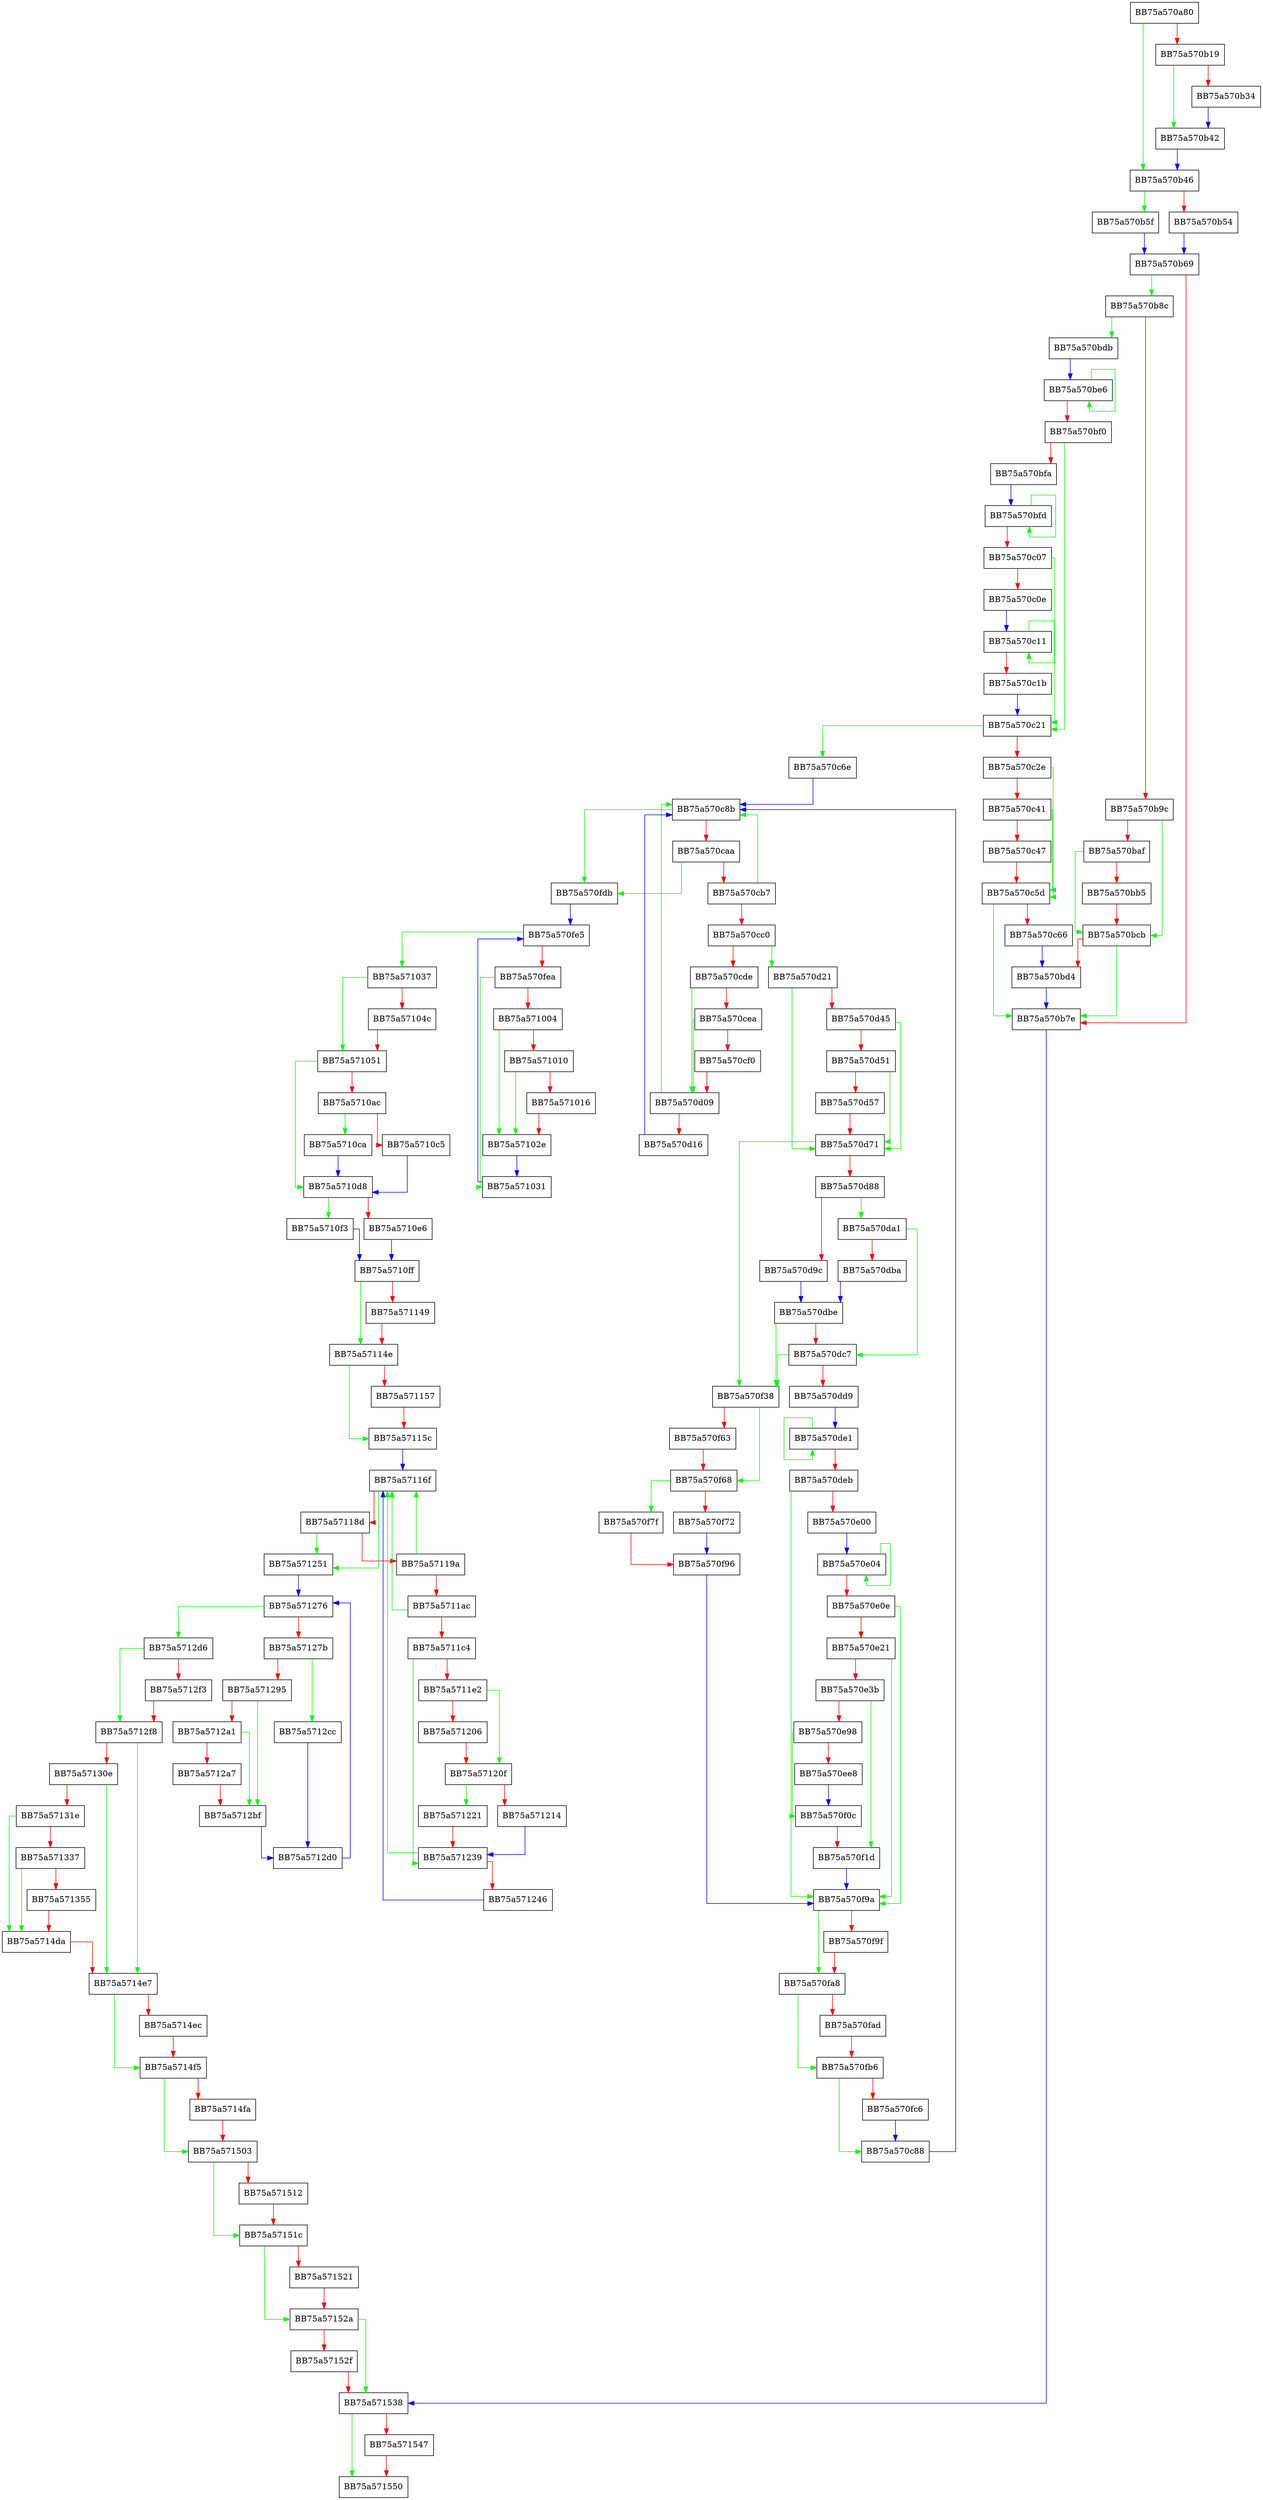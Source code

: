 digraph CleanupLeakedKslInstalls {
  node [shape="box"];
  graph [splines=ortho];
  BB75a570a80 -> BB75a570b46 [color="green"];
  BB75a570a80 -> BB75a570b19 [color="red"];
  BB75a570b19 -> BB75a570b42 [color="green"];
  BB75a570b19 -> BB75a570b34 [color="red"];
  BB75a570b34 -> BB75a570b42 [color="blue"];
  BB75a570b42 -> BB75a570b46 [color="blue"];
  BB75a570b46 -> BB75a570b5f [color="green"];
  BB75a570b46 -> BB75a570b54 [color="red"];
  BB75a570b54 -> BB75a570b69 [color="blue"];
  BB75a570b5f -> BB75a570b69 [color="blue"];
  BB75a570b69 -> BB75a570b8c [color="green"];
  BB75a570b69 -> BB75a570b7e [color="red"];
  BB75a570b7e -> BB75a571538 [color="blue"];
  BB75a570b8c -> BB75a570bdb [color="green"];
  BB75a570b8c -> BB75a570b9c [color="red"];
  BB75a570b9c -> BB75a570bcb [color="green"];
  BB75a570b9c -> BB75a570baf [color="red"];
  BB75a570baf -> BB75a570bcb [color="green"];
  BB75a570baf -> BB75a570bb5 [color="red"];
  BB75a570bb5 -> BB75a570bcb [color="red"];
  BB75a570bcb -> BB75a570b7e [color="green"];
  BB75a570bcb -> BB75a570bd4 [color="red"];
  BB75a570bd4 -> BB75a570b7e [color="blue"];
  BB75a570bdb -> BB75a570be6 [color="blue"];
  BB75a570be6 -> BB75a570be6 [color="green"];
  BB75a570be6 -> BB75a570bf0 [color="red"];
  BB75a570bf0 -> BB75a570c21 [color="green"];
  BB75a570bf0 -> BB75a570bfa [color="red"];
  BB75a570bfa -> BB75a570bfd [color="blue"];
  BB75a570bfd -> BB75a570bfd [color="green"];
  BB75a570bfd -> BB75a570c07 [color="red"];
  BB75a570c07 -> BB75a570c21 [color="green"];
  BB75a570c07 -> BB75a570c0e [color="red"];
  BB75a570c0e -> BB75a570c11 [color="blue"];
  BB75a570c11 -> BB75a570c11 [color="green"];
  BB75a570c11 -> BB75a570c1b [color="red"];
  BB75a570c1b -> BB75a570c21 [color="blue"];
  BB75a570c21 -> BB75a570c6e [color="green"];
  BB75a570c21 -> BB75a570c2e [color="red"];
  BB75a570c2e -> BB75a570c5d [color="green"];
  BB75a570c2e -> BB75a570c41 [color="red"];
  BB75a570c41 -> BB75a570c5d [color="green"];
  BB75a570c41 -> BB75a570c47 [color="red"];
  BB75a570c47 -> BB75a570c5d [color="red"];
  BB75a570c5d -> BB75a570b7e [color="green"];
  BB75a570c5d -> BB75a570c66 [color="red"];
  BB75a570c66 -> BB75a570bd4 [color="blue"];
  BB75a570c6e -> BB75a570c8b [color="blue"];
  BB75a570c88 -> BB75a570c8b [color="blue"];
  BB75a570c8b -> BB75a570fdb [color="green"];
  BB75a570c8b -> BB75a570caa [color="red"];
  BB75a570caa -> BB75a570fdb [color="green"];
  BB75a570caa -> BB75a570cb7 [color="red"];
  BB75a570cb7 -> BB75a570c8b [color="green"];
  BB75a570cb7 -> BB75a570cc0 [color="red"];
  BB75a570cc0 -> BB75a570d21 [color="green"];
  BB75a570cc0 -> BB75a570cde [color="red"];
  BB75a570cde -> BB75a570d09 [color="green"];
  BB75a570cde -> BB75a570cea [color="red"];
  BB75a570cea -> BB75a570d09 [color="green"];
  BB75a570cea -> BB75a570cf0 [color="red"];
  BB75a570cf0 -> BB75a570d09 [color="red"];
  BB75a570d09 -> BB75a570c8b [color="green"];
  BB75a570d09 -> BB75a570d16 [color="red"];
  BB75a570d16 -> BB75a570c8b [color="blue"];
  BB75a570d21 -> BB75a570d71 [color="green"];
  BB75a570d21 -> BB75a570d45 [color="red"];
  BB75a570d45 -> BB75a570d71 [color="green"];
  BB75a570d45 -> BB75a570d51 [color="red"];
  BB75a570d51 -> BB75a570d71 [color="green"];
  BB75a570d51 -> BB75a570d57 [color="red"];
  BB75a570d57 -> BB75a570d71 [color="red"];
  BB75a570d71 -> BB75a570f38 [color="green"];
  BB75a570d71 -> BB75a570d88 [color="red"];
  BB75a570d88 -> BB75a570da1 [color="green"];
  BB75a570d88 -> BB75a570d9c [color="red"];
  BB75a570d9c -> BB75a570dbe [color="blue"];
  BB75a570da1 -> BB75a570dc7 [color="green"];
  BB75a570da1 -> BB75a570dba [color="red"];
  BB75a570dba -> BB75a570dbe [color="blue"];
  BB75a570dbe -> BB75a570f38 [color="green"];
  BB75a570dbe -> BB75a570dc7 [color="red"];
  BB75a570dc7 -> BB75a570f38 [color="green"];
  BB75a570dc7 -> BB75a570dd9 [color="red"];
  BB75a570dd9 -> BB75a570de1 [color="blue"];
  BB75a570de1 -> BB75a570de1 [color="green"];
  BB75a570de1 -> BB75a570deb [color="red"];
  BB75a570deb -> BB75a570f9a [color="green"];
  BB75a570deb -> BB75a570e00 [color="red"];
  BB75a570e00 -> BB75a570e04 [color="blue"];
  BB75a570e04 -> BB75a570e04 [color="green"];
  BB75a570e04 -> BB75a570e0e [color="red"];
  BB75a570e0e -> BB75a570f9a [color="green"];
  BB75a570e0e -> BB75a570e21 [color="red"];
  BB75a570e21 -> BB75a570f9a [color="green"];
  BB75a570e21 -> BB75a570e3b [color="red"];
  BB75a570e3b -> BB75a570f1d [color="green"];
  BB75a570e3b -> BB75a570e98 [color="red"];
  BB75a570e98 -> BB75a570f0c [color="green"];
  BB75a570e98 -> BB75a570ee8 [color="red"];
  BB75a570ee8 -> BB75a570f0c [color="blue"];
  BB75a570f0c -> BB75a570f1d [color="red"];
  BB75a570f1d -> BB75a570f9a [color="blue"];
  BB75a570f38 -> BB75a570f68 [color="green"];
  BB75a570f38 -> BB75a570f63 [color="red"];
  BB75a570f63 -> BB75a570f68 [color="red"];
  BB75a570f68 -> BB75a570f7f [color="green"];
  BB75a570f68 -> BB75a570f72 [color="red"];
  BB75a570f72 -> BB75a570f96 [color="blue"];
  BB75a570f7f -> BB75a570f96 [color="red"];
  BB75a570f96 -> BB75a570f9a [color="blue"];
  BB75a570f9a -> BB75a570fa8 [color="green"];
  BB75a570f9a -> BB75a570f9f [color="red"];
  BB75a570f9f -> BB75a570fa8 [color="red"];
  BB75a570fa8 -> BB75a570fb6 [color="green"];
  BB75a570fa8 -> BB75a570fad [color="red"];
  BB75a570fad -> BB75a570fb6 [color="red"];
  BB75a570fb6 -> BB75a570c88 [color="green"];
  BB75a570fb6 -> BB75a570fc6 [color="red"];
  BB75a570fc6 -> BB75a570c88 [color="blue"];
  BB75a570fdb -> BB75a570fe5 [color="blue"];
  BB75a570fe5 -> BB75a571037 [color="green"];
  BB75a570fe5 -> BB75a570fea [color="red"];
  BB75a570fea -> BB75a571031 [color="green"];
  BB75a570fea -> BB75a571004 [color="red"];
  BB75a571004 -> BB75a57102e [color="green"];
  BB75a571004 -> BB75a571010 [color="red"];
  BB75a571010 -> BB75a57102e [color="green"];
  BB75a571010 -> BB75a571016 [color="red"];
  BB75a571016 -> BB75a57102e [color="red"];
  BB75a57102e -> BB75a571031 [color="blue"];
  BB75a571031 -> BB75a570fe5 [color="blue"];
  BB75a571037 -> BB75a571051 [color="green"];
  BB75a571037 -> BB75a57104c [color="red"];
  BB75a57104c -> BB75a571051 [color="red"];
  BB75a571051 -> BB75a5710d8 [color="green"];
  BB75a571051 -> BB75a5710ac [color="red"];
  BB75a5710ac -> BB75a5710ca [color="green"];
  BB75a5710ac -> BB75a5710c5 [color="red"];
  BB75a5710c5 -> BB75a5710d8 [color="blue"];
  BB75a5710ca -> BB75a5710d8 [color="blue"];
  BB75a5710d8 -> BB75a5710f3 [color="green"];
  BB75a5710d8 -> BB75a5710e6 [color="red"];
  BB75a5710e6 -> BB75a5710ff [color="blue"];
  BB75a5710f3 -> BB75a5710ff [color="blue"];
  BB75a5710ff -> BB75a57114e [color="green"];
  BB75a5710ff -> BB75a571149 [color="red"];
  BB75a571149 -> BB75a57114e [color="red"];
  BB75a57114e -> BB75a57115c [color="green"];
  BB75a57114e -> BB75a571157 [color="red"];
  BB75a571157 -> BB75a57115c [color="red"];
  BB75a57115c -> BB75a57116f [color="blue"];
  BB75a57116f -> BB75a571251 [color="green"];
  BB75a57116f -> BB75a57118d [color="red"];
  BB75a57118d -> BB75a571251 [color="green"];
  BB75a57118d -> BB75a57119a [color="red"];
  BB75a57119a -> BB75a57116f [color="green"];
  BB75a57119a -> BB75a5711ac [color="red"];
  BB75a5711ac -> BB75a57116f [color="green"];
  BB75a5711ac -> BB75a5711c4 [color="red"];
  BB75a5711c4 -> BB75a571239 [color="green"];
  BB75a5711c4 -> BB75a5711e2 [color="red"];
  BB75a5711e2 -> BB75a57120f [color="green"];
  BB75a5711e2 -> BB75a571206 [color="red"];
  BB75a571206 -> BB75a57120f [color="red"];
  BB75a57120f -> BB75a571221 [color="green"];
  BB75a57120f -> BB75a571214 [color="red"];
  BB75a571214 -> BB75a571239 [color="blue"];
  BB75a571221 -> BB75a571239 [color="red"];
  BB75a571239 -> BB75a57116f [color="green"];
  BB75a571239 -> BB75a571246 [color="red"];
  BB75a571246 -> BB75a57116f [color="blue"];
  BB75a571251 -> BB75a571276 [color="blue"];
  BB75a571276 -> BB75a5712d6 [color="green"];
  BB75a571276 -> BB75a57127b [color="red"];
  BB75a57127b -> BB75a5712cc [color="green"];
  BB75a57127b -> BB75a571295 [color="red"];
  BB75a571295 -> BB75a5712bf [color="green"];
  BB75a571295 -> BB75a5712a1 [color="red"];
  BB75a5712a1 -> BB75a5712bf [color="green"];
  BB75a5712a1 -> BB75a5712a7 [color="red"];
  BB75a5712a7 -> BB75a5712bf [color="red"];
  BB75a5712bf -> BB75a5712d0 [color="blue"];
  BB75a5712cc -> BB75a5712d0 [color="blue"];
  BB75a5712d0 -> BB75a571276 [color="blue"];
  BB75a5712d6 -> BB75a5712f8 [color="green"];
  BB75a5712d6 -> BB75a5712f3 [color="red"];
  BB75a5712f3 -> BB75a5712f8 [color="red"];
  BB75a5712f8 -> BB75a5714e7 [color="green"];
  BB75a5712f8 -> BB75a57130e [color="red"];
  BB75a57130e -> BB75a5714e7 [color="green"];
  BB75a57130e -> BB75a57131e [color="red"];
  BB75a57131e -> BB75a5714da [color="green"];
  BB75a57131e -> BB75a571337 [color="red"];
  BB75a571337 -> BB75a5714da [color="green"];
  BB75a571337 -> BB75a571355 [color="red"];
  BB75a571355 -> BB75a5714da [color="red"];
  BB75a5714da -> BB75a5714e7 [color="red"];
  BB75a5714e7 -> BB75a5714f5 [color="green"];
  BB75a5714e7 -> BB75a5714ec [color="red"];
  BB75a5714ec -> BB75a5714f5 [color="red"];
  BB75a5714f5 -> BB75a571503 [color="green"];
  BB75a5714f5 -> BB75a5714fa [color="red"];
  BB75a5714fa -> BB75a571503 [color="red"];
  BB75a571503 -> BB75a57151c [color="green"];
  BB75a571503 -> BB75a571512 [color="red"];
  BB75a571512 -> BB75a57151c [color="red"];
  BB75a57151c -> BB75a57152a [color="green"];
  BB75a57151c -> BB75a571521 [color="red"];
  BB75a571521 -> BB75a57152a [color="red"];
  BB75a57152a -> BB75a571538 [color="green"];
  BB75a57152a -> BB75a57152f [color="red"];
  BB75a57152f -> BB75a571538 [color="red"];
  BB75a571538 -> BB75a571550 [color="green"];
  BB75a571538 -> BB75a571547 [color="red"];
  BB75a571547 -> BB75a571550 [color="red"];
}